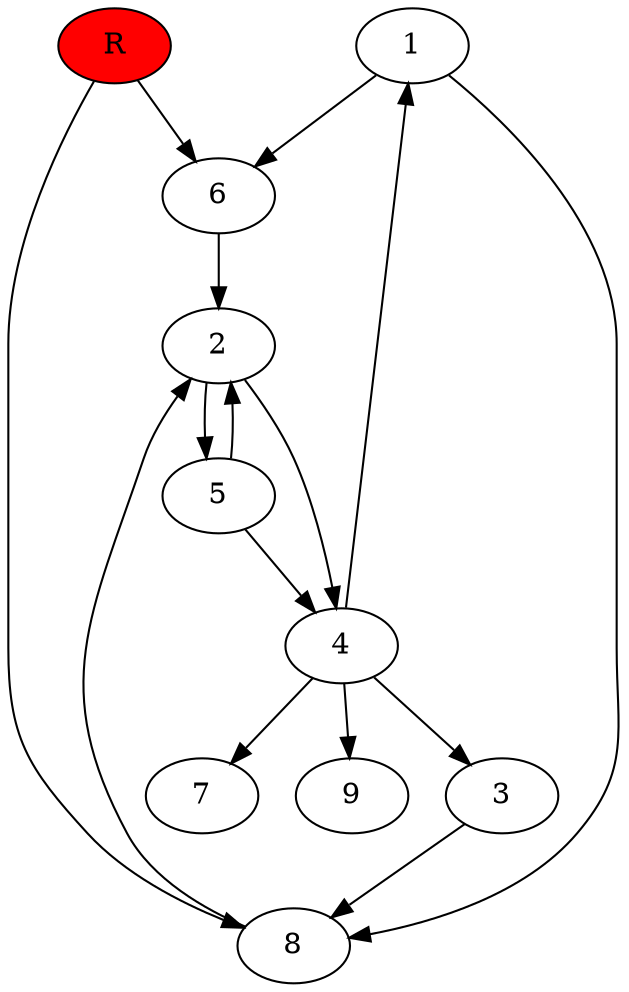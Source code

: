 digraph prb24352 {
	1
	2
	3
	4
	5
	6
	7
	8
	R [fillcolor="#ff0000" style=filled]
	1 -> 6
	1 -> 8
	2 -> 4
	2 -> 5
	3 -> 8
	4 -> 1
	4 -> 3
	4 -> 7
	4 -> 9
	5 -> 2
	5 -> 4
	6 -> 2
	8 -> 2
	R -> 6
	R -> 8
}

